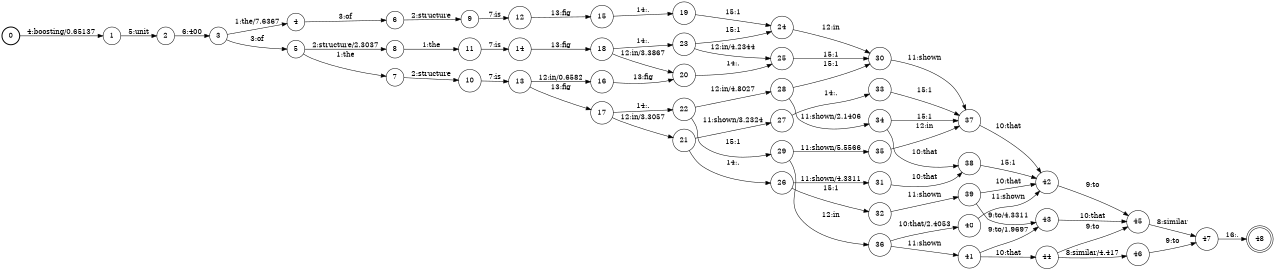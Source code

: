digraph FST {
rankdir = LR;
size = "8.5,11";
label = "";
center = 1;
orientation = Portrait;
ranksep = "0.4";
nodesep = "0.25";
0 [label = "0", shape = circle, style = bold, fontsize = 14]
	0 -> 1 [label = "4:boosting/0.65137", fontsize = 14];
1 [label = "1", shape = circle, style = solid, fontsize = 14]
	1 -> 2 [label = "5:unit", fontsize = 14];
2 [label = "2", shape = circle, style = solid, fontsize = 14]
	2 -> 3 [label = "6:400", fontsize = 14];
3 [label = "3", shape = circle, style = solid, fontsize = 14]
	3 -> 4 [label = "1:the/7.6367", fontsize = 14];
	3 -> 5 [label = "3:of", fontsize = 14];
4 [label = "4", shape = circle, style = solid, fontsize = 14]
	4 -> 6 [label = "3:of", fontsize = 14];
5 [label = "5", shape = circle, style = solid, fontsize = 14]
	5 -> 7 [label = "1:the", fontsize = 14];
	5 -> 8 [label = "2:structure/2.3037", fontsize = 14];
6 [label = "6", shape = circle, style = solid, fontsize = 14]
	6 -> 9 [label = "2:structure", fontsize = 14];
7 [label = "7", shape = circle, style = solid, fontsize = 14]
	7 -> 10 [label = "2:structure", fontsize = 14];
8 [label = "8", shape = circle, style = solid, fontsize = 14]
	8 -> 11 [label = "1:the", fontsize = 14];
9 [label = "9", shape = circle, style = solid, fontsize = 14]
	9 -> 12 [label = "7:is", fontsize = 14];
10 [label = "10", shape = circle, style = solid, fontsize = 14]
	10 -> 13 [label = "7:is", fontsize = 14];
11 [label = "11", shape = circle, style = solid, fontsize = 14]
	11 -> 14 [label = "7:is", fontsize = 14];
12 [label = "12", shape = circle, style = solid, fontsize = 14]
	12 -> 15 [label = "13:fig", fontsize = 14];
13 [label = "13", shape = circle, style = solid, fontsize = 14]
	13 -> 16 [label = "12:in/0.6582", fontsize = 14];
	13 -> 17 [label = "13:fig", fontsize = 14];
14 [label = "14", shape = circle, style = solid, fontsize = 14]
	14 -> 18 [label = "13:fig", fontsize = 14];
15 [label = "15", shape = circle, style = solid, fontsize = 14]
	15 -> 19 [label = "14:.", fontsize = 14];
16 [label = "16", shape = circle, style = solid, fontsize = 14]
	16 -> 20 [label = "13:fig", fontsize = 14];
17 [label = "17", shape = circle, style = solid, fontsize = 14]
	17 -> 21 [label = "12:in/3.3057", fontsize = 14];
	17 -> 22 [label = "14:.", fontsize = 14];
18 [label = "18", shape = circle, style = solid, fontsize = 14]
	18 -> 20 [label = "12:in/3.3867", fontsize = 14];
	18 -> 23 [label = "14:.", fontsize = 14];
19 [label = "19", shape = circle, style = solid, fontsize = 14]
	19 -> 24 [label = "15:1", fontsize = 14];
20 [label = "20", shape = circle, style = solid, fontsize = 14]
	20 -> 25 [label = "14:.", fontsize = 14];
21 [label = "21", shape = circle, style = solid, fontsize = 14]
	21 -> 27 [label = "11:shown/3.2324", fontsize = 14];
	21 -> 26 [label = "14:.", fontsize = 14];
22 [label = "22", shape = circle, style = solid, fontsize = 14]
	22 -> 28 [label = "12:in/4.8027", fontsize = 14];
	22 -> 29 [label = "15:1", fontsize = 14];
23 [label = "23", shape = circle, style = solid, fontsize = 14]
	23 -> 25 [label = "12:in/4.2344", fontsize = 14];
	23 -> 24 [label = "15:1", fontsize = 14];
24 [label = "24", shape = circle, style = solid, fontsize = 14]
	24 -> 30 [label = "12:in", fontsize = 14];
25 [label = "25", shape = circle, style = solid, fontsize = 14]
	25 -> 30 [label = "15:1", fontsize = 14];
26 [label = "26", shape = circle, style = solid, fontsize = 14]
	26 -> 31 [label = "11:shown/4.3311", fontsize = 14];
	26 -> 32 [label = "15:1", fontsize = 14];
27 [label = "27", shape = circle, style = solid, fontsize = 14]
	27 -> 33 [label = "14:.", fontsize = 14];
28 [label = "28", shape = circle, style = solid, fontsize = 14]
	28 -> 34 [label = "11:shown/2.1406", fontsize = 14];
	28 -> 30 [label = "15:1", fontsize = 14];
29 [label = "29", shape = circle, style = solid, fontsize = 14]
	29 -> 35 [label = "11:shown/5.5566", fontsize = 14];
	29 -> 36 [label = "12:in", fontsize = 14];
30 [label = "30", shape = circle, style = solid, fontsize = 14]
	30 -> 37 [label = "11:shown", fontsize = 14];
31 [label = "31", shape = circle, style = solid, fontsize = 14]
	31 -> 38 [label = "10:that", fontsize = 14];
32 [label = "32", shape = circle, style = solid, fontsize = 14]
	32 -> 39 [label = "11:shown", fontsize = 14];
33 [label = "33", shape = circle, style = solid, fontsize = 14]
	33 -> 37 [label = "15:1", fontsize = 14];
34 [label = "34", shape = circle, style = solid, fontsize = 14]
	34 -> 38 [label = "10:that", fontsize = 14];
	34 -> 37 [label = "15:1", fontsize = 14];
35 [label = "35", shape = circle, style = solid, fontsize = 14]
	35 -> 37 [label = "12:in", fontsize = 14];
36 [label = "36", shape = circle, style = solid, fontsize = 14]
	36 -> 40 [label = "10:that/2.4053", fontsize = 14];
	36 -> 41 [label = "11:shown", fontsize = 14];
37 [label = "37", shape = circle, style = solid, fontsize = 14]
	37 -> 42 [label = "10:that", fontsize = 14];
38 [label = "38", shape = circle, style = solid, fontsize = 14]
	38 -> 42 [label = "15:1", fontsize = 14];
39 [label = "39", shape = circle, style = solid, fontsize = 14]
	39 -> 43 [label = "9:to/4.3311", fontsize = 14];
	39 -> 42 [label = "10:that", fontsize = 14];
40 [label = "40", shape = circle, style = solid, fontsize = 14]
	40 -> 42 [label = "11:shown", fontsize = 14];
41 [label = "41", shape = circle, style = solid, fontsize = 14]
	41 -> 43 [label = "9:to/1.9697", fontsize = 14];
	41 -> 44 [label = "10:that", fontsize = 14];
42 [label = "42", shape = circle, style = solid, fontsize = 14]
	42 -> 45 [label = "9:to", fontsize = 14];
43 [label = "43", shape = circle, style = solid, fontsize = 14]
	43 -> 45 [label = "10:that", fontsize = 14];
44 [label = "44", shape = circle, style = solid, fontsize = 14]
	44 -> 46 [label = "8:similar/4.417", fontsize = 14];
	44 -> 45 [label = "9:to", fontsize = 14];
45 [label = "45", shape = circle, style = solid, fontsize = 14]
	45 -> 47 [label = "8:similar", fontsize = 14];
46 [label = "46", shape = circle, style = solid, fontsize = 14]
	46 -> 47 [label = "9:to", fontsize = 14];
47 [label = "47", shape = circle, style = solid, fontsize = 14]
	47 -> 48 [label = "16:.", fontsize = 14];
48 [label = "48", shape = doublecircle, style = solid, fontsize = 14]
}
